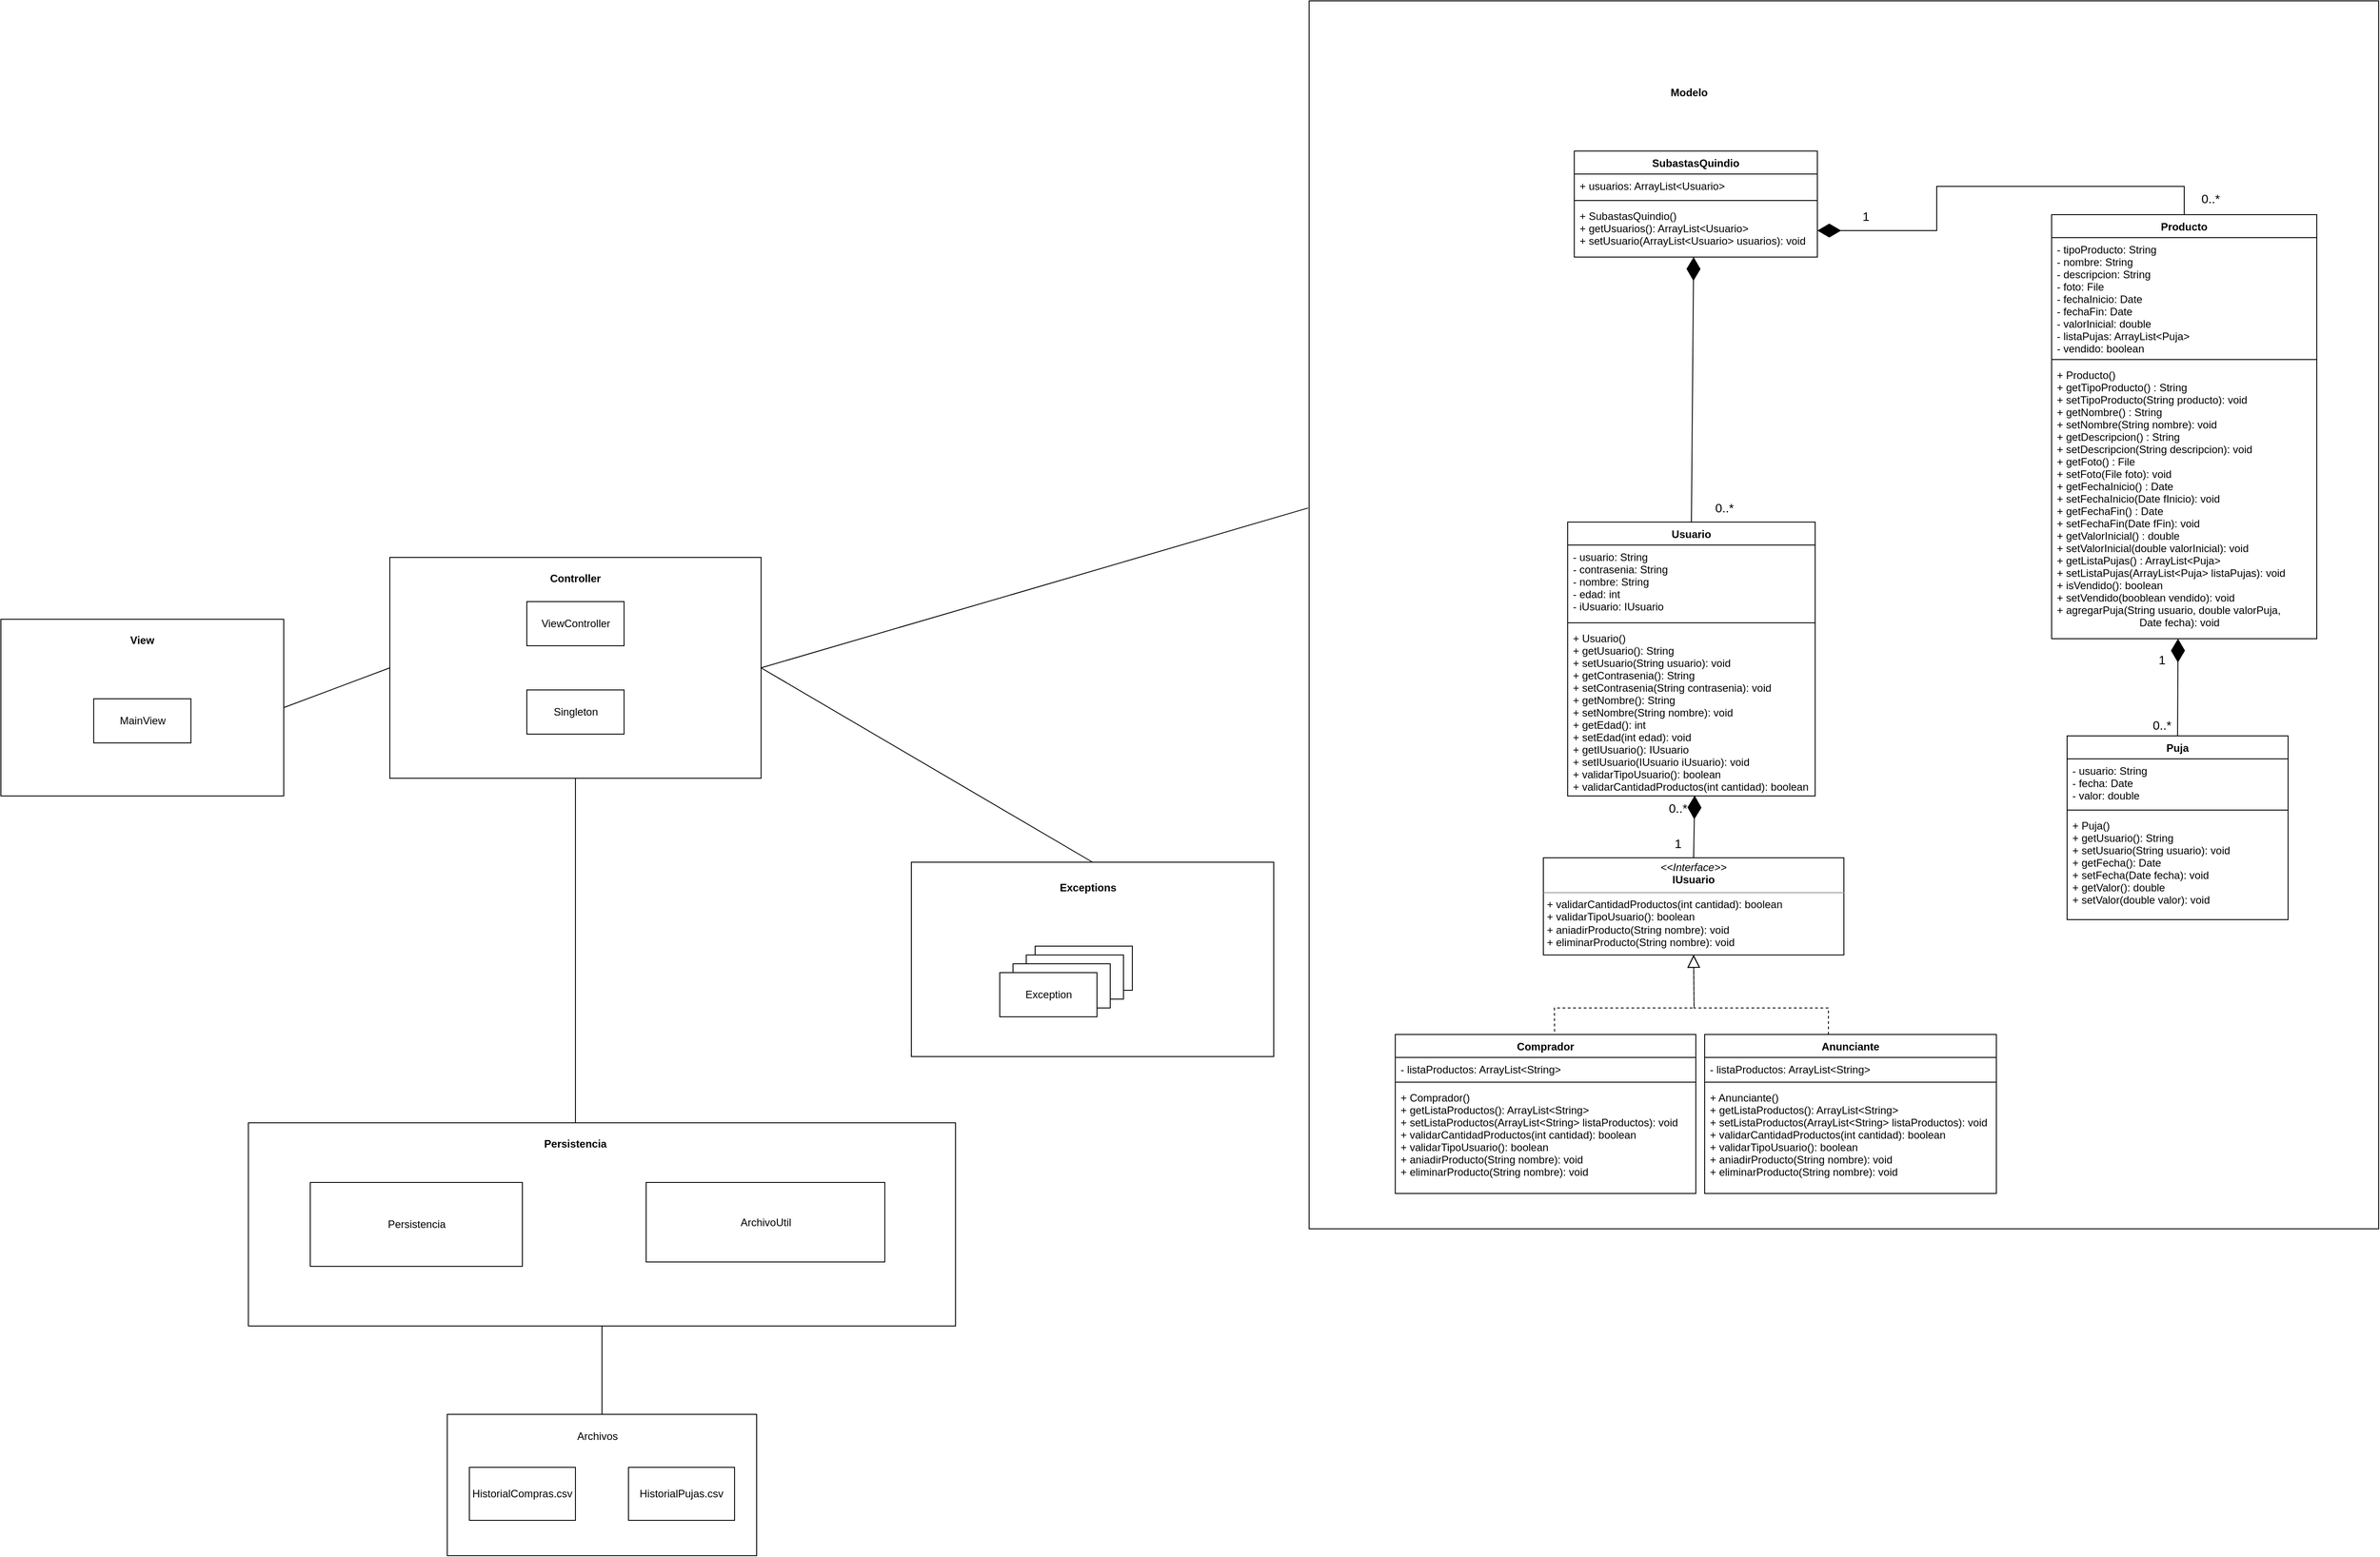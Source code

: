 <mxfile version="17.1.2" type="google"><diagram id="Lo0OpSRyLjVTiw9qYgKk" name="Page-1"><mxGraphModel grid="1" gridSize="10" guides="1" tooltips="1" connect="1" arrows="1" page="1" fold="1" pageScale="1" pageWidth="850" pageHeight="1100" math="0" shadow="0"><root><mxCell id="0"/><mxCell id="1" parent="0"/><mxCell id="OzJepj16C2bgCcWsAfDV-69" value="" style="html=1;" parent="1" vertex="1"><mxGeometry x="-285" y="880" width="110" height="50" as="geometry"/></mxCell><mxCell id="OzJepj16C2bgCcWsAfDV-70" value="" style="html=1;" parent="1" vertex="1"><mxGeometry x="-295" y="890" width="110" height="50" as="geometry"/></mxCell><mxCell id="OzJepj16C2bgCcWsAfDV-71" value="" style="html=1;" parent="1" vertex="1"><mxGeometry x="-310" y="900" width="110" height="50" as="geometry"/></mxCell><mxCell id="OzJepj16C2bgCcWsAfDV-39" value="" style="html=1;" parent="1" vertex="1"><mxGeometry x="-20" y="-160" width="1210" height="1390" as="geometry"/></mxCell><mxCell id="OzJepj16C2bgCcWsAfDV-1" value="SubastasQuindio" style="swimlane;fontStyle=1;align=center;verticalAlign=top;childLayout=stackLayout;horizontal=1;startSize=26;horizontalStack=0;resizeParent=1;resizeParentMax=0;resizeLast=0;collapsible=1;marginBottom=0;rotation=0;" parent="1" vertex="1"><mxGeometry x="280" y="10" width="275" height="120" as="geometry"/></mxCell><mxCell id="OzJepj16C2bgCcWsAfDV-2" value="+ usuarios: ArrayList&lt;Usuario&gt;" style="text;strokeColor=none;fillColor=none;align=left;verticalAlign=top;spacingLeft=4;spacingRight=4;overflow=hidden;rotatable=0;points=[[0,0.5],[1,0.5]];portConstraint=eastwest;rotation=0;" parent="OzJepj16C2bgCcWsAfDV-1" vertex="1"><mxGeometry y="26" width="275" height="26" as="geometry"/></mxCell><mxCell id="OzJepj16C2bgCcWsAfDV-3" value="" style="line;strokeWidth=1;fillColor=none;align=left;verticalAlign=middle;spacingTop=-1;spacingLeft=3;spacingRight=3;rotatable=0;labelPosition=right;points=[];portConstraint=eastwest;rotation=0;" parent="OzJepj16C2bgCcWsAfDV-1" vertex="1"><mxGeometry y="52" width="275" height="8" as="geometry"/></mxCell><mxCell id="OzJepj16C2bgCcWsAfDV-4" value="+ SubastasQuindio()&#10;+ getUsuarios(): ArrayList&lt;Usuario&gt;&#10;+ setUsuario(ArrayList&lt;Usuario&gt; usuarios): void " style="text;strokeColor=none;fillColor=none;align=left;verticalAlign=top;spacingLeft=4;spacingRight=4;overflow=hidden;rotatable=0;points=[[0,0.5],[1,0.5]];portConstraint=eastwest;rotation=0;" parent="OzJepj16C2bgCcWsAfDV-1" vertex="1"><mxGeometry y="60" width="275" height="60" as="geometry"/></mxCell><mxCell id="OzJepj16C2bgCcWsAfDV-5" value="Producto" style="swimlane;fontStyle=1;align=center;verticalAlign=top;childLayout=stackLayout;horizontal=1;startSize=26;horizontalStack=0;resizeParent=1;resizeParentMax=0;resizeLast=0;collapsible=1;marginBottom=0;" parent="1" vertex="1"><mxGeometry x="820" y="82" width="300" height="480" as="geometry"/></mxCell><mxCell id="OzJepj16C2bgCcWsAfDV-6" value="- tipoProducto: String&#10;- nombre: String&#10;- descripcion: String&#10;- foto: File&#10;- fechaInicio: Date&#10;- fechaFin: Date&#10;- valorInicial: double&#10;- listaPujas: ArrayList&lt;Puja&gt;&#10;- vendido: boolean" style="text;strokeColor=none;fillColor=none;align=left;verticalAlign=top;spacingLeft=4;spacingRight=4;overflow=hidden;rotatable=0;points=[[0,0.5],[1,0.5]];portConstraint=eastwest;" parent="OzJepj16C2bgCcWsAfDV-5" vertex="1"><mxGeometry y="26" width="300" height="134" as="geometry"/></mxCell><mxCell id="OzJepj16C2bgCcWsAfDV-7" value="" style="line;strokeWidth=1;fillColor=none;align=left;verticalAlign=middle;spacingTop=-1;spacingLeft=3;spacingRight=3;rotatable=0;labelPosition=right;points=[];portConstraint=eastwest;" parent="OzJepj16C2bgCcWsAfDV-5" vertex="1"><mxGeometry y="160" width="300" height="8" as="geometry"/></mxCell><mxCell id="OzJepj16C2bgCcWsAfDV-8" value="+ Producto()&#10;+ getTipoProducto() : String&#10;+ setTipoProducto(String producto): void&#10;+ getNombre() : String&#10;+ setNombre(String nombre): void&#10;+ getDescripcion() : String&#10;+ setDescripcion(String descripcion): void&#10;+ getFoto() : File&#10;+ setFoto(File foto): void&#10;+ getFechaInicio() : Date&#10;+ setFechaInicio(Date fInicio): void&#10;+ getFechaFin() : Date&#10;+ setFechaFin(Date fFin): void&#10;+ getValorInicial() : double&#10;+ setValorInicial(double valorInicial): void&#10;+ getListaPujas() : ArrayList&lt;Puja&gt;&#10;+ setListaPujas(ArrayList&lt;Puja&gt; listaPujas): void&#10;+ isVendido(): boolean&#10;+ setVendido(booblean vendido): void&#10;+ agregarPuja(String usuario, double valorPuja, &#10;                            Date fecha): void" style="text;strokeColor=none;fillColor=none;align=left;verticalAlign=top;spacingLeft=4;spacingRight=4;overflow=hidden;rotatable=0;points=[[0,0.5],[1,0.5]];portConstraint=eastwest;" parent="OzJepj16C2bgCcWsAfDV-5" vertex="1"><mxGeometry y="168" width="300" height="312" as="geometry"/></mxCell><mxCell id="OzJepj16C2bgCcWsAfDV-9" value="Comprador" style="swimlane;fontStyle=1;align=center;verticalAlign=top;childLayout=stackLayout;horizontal=1;startSize=26;horizontalStack=0;resizeParent=1;resizeParentMax=0;resizeLast=0;collapsible=1;marginBottom=0;" parent="1" vertex="1"><mxGeometry x="77.5" y="1010" width="340" height="180" as="geometry"><mxRectangle x="77.5" y="1010" width="100" height="26" as="alternateBounds"/></mxGeometry></mxCell><mxCell id="OzJepj16C2bgCcWsAfDV-10" value="- listaProductos: ArrayList&lt;String&gt;" style="text;strokeColor=none;fillColor=none;align=left;verticalAlign=top;spacingLeft=4;spacingRight=4;overflow=hidden;rotatable=0;points=[[0,0.5],[1,0.5]];portConstraint=eastwest;" parent="OzJepj16C2bgCcWsAfDV-9" vertex="1"><mxGeometry y="26" width="340" height="24" as="geometry"/></mxCell><mxCell id="OzJepj16C2bgCcWsAfDV-11" value="" style="line;strokeWidth=1;fillColor=none;align=left;verticalAlign=middle;spacingTop=-1;spacingLeft=3;spacingRight=3;rotatable=0;labelPosition=right;points=[];portConstraint=eastwest;" parent="OzJepj16C2bgCcWsAfDV-9" vertex="1"><mxGeometry y="50" width="340" height="8" as="geometry"/></mxCell><mxCell id="OzJepj16C2bgCcWsAfDV-12" value="+ Comprador()&#10;+ getListaProductos(): ArrayList&lt;String&gt;&#10;+ setListaProductos(ArrayList&lt;String&gt; listaProductos): void&#10;+ validarCantidadProductos(int cantidad): boolean&#10;+ validarTipoUsuario(): boolean&#10;+ aniadirProducto(String nombre): void&#10;+ eliminarProducto(String nombre): void" style="text;strokeColor=none;fillColor=none;align=left;verticalAlign=top;spacingLeft=4;spacingRight=4;overflow=hidden;rotatable=0;points=[[0,0.5],[1,0.5]];portConstraint=eastwest;" parent="OzJepj16C2bgCcWsAfDV-9" vertex="1"><mxGeometry y="58" width="340" height="122" as="geometry"/></mxCell><mxCell id="OzJepj16C2bgCcWsAfDV-21" value="&lt;p style=&quot;margin: 0px ; margin-top: 4px ; text-align: center&quot;&gt;&lt;i&gt;&amp;lt;&amp;lt;Interface&amp;gt;&amp;gt;&lt;/i&gt;&lt;br&gt;&lt;b&gt;IUsuario&lt;/b&gt;&lt;/p&gt;&lt;hr size=&quot;1&quot;&gt;&lt;p style=&quot;margin: 0px ; margin-left: 4px&quot;&gt;&lt;span&gt;+ validarCantidadProductos(int cantidad): boolean&lt;/span&gt;&lt;br&gt;&lt;/p&gt;&lt;p style=&quot;margin: 0px ; margin-left: 4px&quot;&gt;+ validarTipoUsuario(): boolean&lt;/p&gt;&lt;p style=&quot;margin: 0px ; margin-left: 4px&quot;&gt;+ aniadirProducto(String nombre): void&lt;br&gt;&lt;/p&gt;&lt;p style=&quot;margin: 0px ; margin-left: 4px&quot;&gt;+&amp;nbsp;eliminarProducto(String nombre): void&lt;/p&gt;" style="verticalAlign=top;align=left;overflow=fill;fontSize=12;fontFamily=Helvetica;html=1;" parent="1" vertex="1"><mxGeometry x="245" y="810" width="340" height="110" as="geometry"/></mxCell><mxCell id="OzJepj16C2bgCcWsAfDV-22" value="Usuario" style="swimlane;fontStyle=1;align=center;verticalAlign=top;childLayout=stackLayout;horizontal=1;startSize=26;horizontalStack=0;resizeParent=1;resizeParentMax=0;resizeLast=0;collapsible=1;marginBottom=0;" parent="1" vertex="1"><mxGeometry x="272.5" y="430" width="280" height="310" as="geometry"/></mxCell><mxCell id="OzJepj16C2bgCcWsAfDV-23" value="- usuario: String&#10;- contrasenia: String&#10;- nombre: String&#10;- edad: int&#10;- iUsuario: IUsuario" style="text;strokeColor=none;fillColor=none;align=left;verticalAlign=top;spacingLeft=4;spacingRight=4;overflow=hidden;rotatable=0;points=[[0,0.5],[1,0.5]];portConstraint=eastwest;" parent="OzJepj16C2bgCcWsAfDV-22" vertex="1"><mxGeometry y="26" width="280" height="84" as="geometry"/></mxCell><mxCell id="OzJepj16C2bgCcWsAfDV-24" value="" style="line;strokeWidth=1;fillColor=none;align=left;verticalAlign=middle;spacingTop=-1;spacingLeft=3;spacingRight=3;rotatable=0;labelPosition=right;points=[];portConstraint=eastwest;" parent="OzJepj16C2bgCcWsAfDV-22" vertex="1"><mxGeometry y="110" width="280" height="8" as="geometry"/></mxCell><mxCell id="OzJepj16C2bgCcWsAfDV-25" value="+ Usuario()&#10;+ getUsuario(): String&#10;+ setUsuario(String usuario): void&#10;+ getContrasenia(): String&#10;+ setContrasenia(String contrasenia): void&#10;+ getNombre(): String&#10;+ setNombre(String nombre): void&#10;+ getEdad(): int&#10;+ setEdad(int edad): void&#10;+ getIUsuario(): IUsuario&#10;+ setIUsuario(IUsuario iUsuario): void&#10;+ validarTipoUsuario(): boolean&#10;+ validarCantidadProductos(int cantidad): boolean&#10;" style="text;strokeColor=none;fillColor=none;align=left;verticalAlign=top;spacingLeft=4;spacingRight=4;overflow=hidden;rotatable=0;points=[[0,0.5],[1,0.5]];portConstraint=eastwest;" parent="OzJepj16C2bgCcWsAfDV-22" vertex="1"><mxGeometry y="118" width="280" height="192" as="geometry"/></mxCell><mxCell id="OzJepj16C2bgCcWsAfDV-26" value="Anunciante" style="swimlane;fontStyle=1;align=center;verticalAlign=top;childLayout=stackLayout;horizontal=1;startSize=26;horizontalStack=0;resizeParent=1;resizeParentMax=0;resizeLast=0;collapsible=1;marginBottom=0;" parent="1" vertex="1"><mxGeometry x="427.5" y="1010" width="330" height="180" as="geometry"/></mxCell><mxCell id="OzJepj16C2bgCcWsAfDV-27" value="- listaProductos: ArrayList&lt;String&gt;" style="text;strokeColor=none;fillColor=none;align=left;verticalAlign=top;spacingLeft=4;spacingRight=4;overflow=hidden;rotatable=0;points=[[0,0.5],[1,0.5]];portConstraint=eastwest;" parent="OzJepj16C2bgCcWsAfDV-26" vertex="1"><mxGeometry y="26" width="330" height="24" as="geometry"/></mxCell><mxCell id="OzJepj16C2bgCcWsAfDV-28" value="" style="line;strokeWidth=1;fillColor=none;align=left;verticalAlign=middle;spacingTop=-1;spacingLeft=3;spacingRight=3;rotatable=0;labelPosition=right;points=[];portConstraint=eastwest;" parent="OzJepj16C2bgCcWsAfDV-26" vertex="1"><mxGeometry y="50" width="330" height="8" as="geometry"/></mxCell><mxCell id="OzJepj16C2bgCcWsAfDV-29" value="+ Anunciante()&#10;+ getListaProductos(): ArrayList&lt;String&gt;&#10;+ setListaProductos(ArrayList&lt;String&gt; listaProductos): void&#10;+ validarCantidadProductos(int cantidad): boolean&#10;+ validarTipoUsuario(): boolean&#10;+ aniadirProducto(String nombre): void&#10;+ eliminarProducto(String nombre): void" style="text;strokeColor=none;fillColor=none;align=left;verticalAlign=top;spacingLeft=4;spacingRight=4;overflow=hidden;rotatable=0;points=[[0,0.5],[1,0.5]];portConstraint=eastwest;fontSize=12;" parent="OzJepj16C2bgCcWsAfDV-26" vertex="1"><mxGeometry y="58" width="330" height="122" as="geometry"/></mxCell><mxCell id="OzJepj16C2bgCcWsAfDV-30" value="" style="endArrow=block;dashed=1;endFill=0;endSize=12;html=1;rounded=0;entryX=0.5;entryY=1;entryDx=0;entryDy=0;" parent="1" target="OzJepj16C2bgCcWsAfDV-21" edge="1"><mxGeometry width="160" relative="1" as="geometry"><mxPoint x="567.5" y="1010" as="sourcePoint"/><mxPoint x="627.5" y="1010" as="targetPoint"/><Array as="points"><mxPoint x="567.5" y="980"/><mxPoint x="415.5" y="980"/></Array></mxGeometry></mxCell><mxCell id="OzJepj16C2bgCcWsAfDV-31" value="" style="endArrow=block;dashed=1;endFill=0;endSize=12;html=1;rounded=0;entryX=0.5;entryY=1;entryDx=0;entryDy=0;exitX=0.53;exitY=-0.018;exitDx=0;exitDy=0;exitPerimeter=0;" parent="1" source="OzJepj16C2bgCcWsAfDV-9" target="OzJepj16C2bgCcWsAfDV-21" edge="1"><mxGeometry width="160" relative="1" as="geometry"><mxPoint x="467.5" y="1010" as="sourcePoint"/><mxPoint x="627.5" y="1010" as="targetPoint"/><Array as="points"><mxPoint x="257.5" y="980"/><mxPoint x="415.5" y="980"/></Array></mxGeometry></mxCell><mxCell id="OzJepj16C2bgCcWsAfDV-32" value="" style="endArrow=diamondThin;endFill=1;endSize=24;html=1;rounded=0;exitX=0.5;exitY=0;exitDx=0;exitDy=0;entryX=0.859;entryY=-0.016;entryDx=0;entryDy=0;entryPerimeter=0;" parent="1" source="OzJepj16C2bgCcWsAfDV-21" edge="1"><mxGeometry width="160" relative="1" as="geometry"><mxPoint x="467.5" y="640" as="sourcePoint"/><mxPoint x="416.22" y="739.584" as="targetPoint"/></mxGeometry></mxCell><mxCell id="OzJepj16C2bgCcWsAfDV-36" value="" style="endArrow=diamondThin;endFill=1;endSize=24;html=1;rounded=0;exitX=0.5;exitY=0;exitDx=0;exitDy=0;" parent="1" source="OzJepj16C2bgCcWsAfDV-22" edge="1"><mxGeometry width="160" relative="1" as="geometry"><mxPoint x="220" y="170" as="sourcePoint"/><mxPoint x="415" y="130" as="targetPoint"/></mxGeometry></mxCell><mxCell id="OzJepj16C2bgCcWsAfDV-40" value="" style="html=1;" parent="1" vertex="1"><mxGeometry x="-1220" y="1110" width="800" height="230" as="geometry"/></mxCell><mxCell id="OzJepj16C2bgCcWsAfDV-41" value="Modelo" style="text;align=center;fontStyle=1;verticalAlign=middle;spacingLeft=3;spacingRight=3;strokeColor=none;rotatable=0;points=[[0,0.5],[1,0.5]];portConstraint=eastwest;" parent="1" vertex="1"><mxGeometry x="370" y="-70" width="80" height="26" as="geometry"/></mxCell><mxCell id="OzJepj16C2bgCcWsAfDV-46" value="" style="html=1;" parent="1" vertex="1"><mxGeometry x="-470" y="815" width="410" height="220" as="geometry"/></mxCell><mxCell id="OzJepj16C2bgCcWsAfDV-43" value="Persistencia" style="text;align=center;fontStyle=1;verticalAlign=middle;spacingLeft=3;spacingRight=3;strokeColor=none;rotatable=0;points=[[0,0.5],[1,0.5]];portConstraint=eastwest;" parent="1" vertex="1"><mxGeometry x="-890" y="1120" width="80" height="26" as="geometry"/></mxCell><mxCell id="OzJepj16C2bgCcWsAfDV-44" value="" style="html=1;" parent="1" vertex="1"><mxGeometry x="-1060" y="470" width="420" height="250" as="geometry"/></mxCell><mxCell id="OzJepj16C2bgCcWsAfDV-45" value="Controller" style="text;align=center;fontStyle=1;verticalAlign=middle;spacingLeft=3;spacingRight=3;strokeColor=none;rotatable=0;points=[[0,0.5],[1,0.5]];portConstraint=eastwest;" parent="1" vertex="1"><mxGeometry x="-890" y="480" width="80" height="26" as="geometry"/></mxCell><mxCell id="OzJepj16C2bgCcWsAfDV-47" value="Exceptions" style="text;align=center;fontStyle=1;verticalAlign=middle;spacingLeft=3;spacingRight=3;strokeColor=none;rotatable=0;points=[[0,0.5],[1,0.5]];portConstraint=eastwest;" parent="1" vertex="1"><mxGeometry x="-310" y="830" width="80" height="26" as="geometry"/></mxCell><mxCell id="OzJepj16C2bgCcWsAfDV-48" value="" style="html=1;" parent="1" vertex="1"><mxGeometry x="-1500" y="540" width="320" height="200" as="geometry"/></mxCell><mxCell id="OzJepj16C2bgCcWsAfDV-49" value="View" style="text;align=center;fontStyle=1;verticalAlign=middle;spacingLeft=3;spacingRight=3;strokeColor=none;rotatable=0;points=[[0,0.5],[1,0.5]];portConstraint=eastwest;" parent="1" vertex="1"><mxGeometry x="-1380" y="550" width="80" height="26" as="geometry"/></mxCell><mxCell id="OzJepj16C2bgCcWsAfDV-56" value="Persistencia" style="html=1;" parent="1" vertex="1"><mxGeometry x="-1150" y="1177.5" width="240" height="95" as="geometry"/></mxCell><mxCell id="OzJepj16C2bgCcWsAfDV-57" value="ArchivoUtil" style="html=1;" parent="1" vertex="1"><mxGeometry x="-770" y="1177.5" width="270" height="90" as="geometry"/></mxCell><mxCell id="OzJepj16C2bgCcWsAfDV-58" value="ViewController" style="html=1;" parent="1" vertex="1"><mxGeometry x="-905" y="520" width="110" height="50" as="geometry"/></mxCell><mxCell id="OzJepj16C2bgCcWsAfDV-59" value="Singleton" style="html=1;" parent="1" vertex="1"><mxGeometry x="-905" y="620" width="110" height="50" as="geometry"/></mxCell><mxCell id="OzJepj16C2bgCcWsAfDV-61" value="" style="html=1;" parent="1" vertex="1"><mxGeometry x="-330" y="910" width="110" height="50" as="geometry"/></mxCell><mxCell id="OzJepj16C2bgCcWsAfDV-60" value="MainView" style="html=1;" parent="1" vertex="1"><mxGeometry x="-1395" y="630" width="110" height="50" as="geometry"/></mxCell><mxCell id="OzJepj16C2bgCcWsAfDV-64" value="" style="html=1;" parent="1" vertex="1"><mxGeometry x="-340" y="920" width="110" height="50" as="geometry"/></mxCell><mxCell id="OzJepj16C2bgCcWsAfDV-62" value="" style="html=1;" parent="1" vertex="1"><mxGeometry x="-355" y="930" width="110" height="50" as="geometry"/></mxCell><mxCell id="OzJepj16C2bgCcWsAfDV-63" value="Exception" style="html=1;" parent="1" vertex="1"><mxGeometry x="-370" y="940" width="110" height="50" as="geometry"/></mxCell><mxCell id="OzJepj16C2bgCcWsAfDV-72" value="" style="endArrow=none;html=1;rounded=0;entryX=0.5;entryY=0;entryDx=0;entryDy=0;exitX=1;exitY=0.5;exitDx=0;exitDy=0;" parent="1" source="OzJepj16C2bgCcWsAfDV-44" target="OzJepj16C2bgCcWsAfDV-46" edge="1"><mxGeometry width="50" height="50" relative="1" as="geometry"><mxPoint x="-700" y="750" as="sourcePoint"/><mxPoint x="-650" y="700" as="targetPoint"/></mxGeometry></mxCell><mxCell id="OzJepj16C2bgCcWsAfDV-73" value="" style="endArrow=none;html=1;rounded=0;entryX=0.5;entryY=1;entryDx=0;entryDy=0;" parent="1" target="OzJepj16C2bgCcWsAfDV-44" edge="1"><mxGeometry width="50" height="50" relative="1" as="geometry"><mxPoint x="-850" y="1110" as="sourcePoint"/><mxPoint x="-650" y="940" as="targetPoint"/></mxGeometry></mxCell><mxCell id="OzJepj16C2bgCcWsAfDV-74" value="" style="endArrow=none;html=1;rounded=0;exitX=1;exitY=0.5;exitDx=0;exitDy=0;entryX=0;entryY=0.5;entryDx=0;entryDy=0;" parent="1" source="OzJepj16C2bgCcWsAfDV-48" target="OzJepj16C2bgCcWsAfDV-44" edge="1"><mxGeometry width="50" height="50" relative="1" as="geometry"><mxPoint x="-1200" y="650" as="sourcePoint"/><mxPoint x="-1150" y="600" as="targetPoint"/></mxGeometry></mxCell><mxCell id="OzJepj16C2bgCcWsAfDV-75" value="" style="endArrow=none;html=1;rounded=0;exitX=1;exitY=0.5;exitDx=0;exitDy=0;entryX=-0.001;entryY=0.413;entryDx=0;entryDy=0;entryPerimeter=0;" parent="1" source="OzJepj16C2bgCcWsAfDV-44" target="OzJepj16C2bgCcWsAfDV-39" edge="1"><mxGeometry width="50" height="50" relative="1" as="geometry"><mxPoint x="-300" y="650" as="sourcePoint"/><mxPoint x="-250" y="600" as="targetPoint"/></mxGeometry></mxCell><mxCell id="OzJepj16C2bgCcWsAfDV-76" value="" style="rounded=0;whiteSpace=wrap;html=1;" parent="1" vertex="1"><mxGeometry x="-995" y="1440" width="350" height="160" as="geometry"/></mxCell><mxCell id="OzJepj16C2bgCcWsAfDV-77" value="Archivos" style="text;html=1;strokeColor=none;fillColor=none;align=center;verticalAlign=middle;whiteSpace=wrap;rounded=0;" parent="1" vertex="1"><mxGeometry x="-855" y="1450" width="60" height="30" as="geometry"/></mxCell><mxCell id="OzJepj16C2bgCcWsAfDV-78" value="HistorialCompras.csv" style="rounded=0;whiteSpace=wrap;html=1;" parent="1" vertex="1"><mxGeometry x="-970" y="1500" width="120" height="60" as="geometry"/></mxCell><mxCell id="OzJepj16C2bgCcWsAfDV-79" value="HistorialPujas.csv" style="rounded=0;whiteSpace=wrap;html=1;" parent="1" vertex="1"><mxGeometry x="-790" y="1500" width="120" height="60" as="geometry"/></mxCell><mxCell id="OzJepj16C2bgCcWsAfDV-80" value="" style="endArrow=none;html=1;rounded=0;entryX=0.5;entryY=1;entryDx=0;entryDy=0;exitX=0.5;exitY=0;exitDx=0;exitDy=0;" parent="1" source="OzJepj16C2bgCcWsAfDV-76" target="OzJepj16C2bgCcWsAfDV-40" edge="1"><mxGeometry width="50" height="50" relative="1" as="geometry"><mxPoint x="-810" y="1460" as="sourcePoint"/><mxPoint x="-760" y="1410" as="targetPoint"/></mxGeometry></mxCell><mxCell id="8GNaGo9FQSPm5nqLbUPv-1" value="Puja" style="swimlane;fontStyle=1;align=center;verticalAlign=top;childLayout=stackLayout;horizontal=1;startSize=26;horizontalStack=0;resizeParent=1;resizeParentMax=0;resizeLast=0;collapsible=1;marginBottom=0;" parent="1" vertex="1"><mxGeometry x="837.5" y="672" width="250" height="208" as="geometry"/></mxCell><mxCell id="8GNaGo9FQSPm5nqLbUPv-2" value="- usuario: String&#10;- fecha: Date&#10;- valor: double" style="text;strokeColor=none;fillColor=none;align=left;verticalAlign=top;spacingLeft=4;spacingRight=4;overflow=hidden;rotatable=0;points=[[0,0.5],[1,0.5]];portConstraint=eastwest;" parent="8GNaGo9FQSPm5nqLbUPv-1" vertex="1"><mxGeometry y="26" width="250" height="54" as="geometry"/></mxCell><mxCell id="8GNaGo9FQSPm5nqLbUPv-3" value="" style="line;strokeWidth=1;fillColor=none;align=left;verticalAlign=middle;spacingTop=-1;spacingLeft=3;spacingRight=3;rotatable=0;labelPosition=right;points=[];portConstraint=eastwest;" parent="8GNaGo9FQSPm5nqLbUPv-1" vertex="1"><mxGeometry y="80" width="250" height="8" as="geometry"/></mxCell><mxCell id="8GNaGo9FQSPm5nqLbUPv-4" value="+ Puja()&#10;+ getUsuario(): String&#10;+ setUsuario(String usuario): void&#10;+ getFecha(): Date&#10;+ setFecha(Date fecha): void&#10;+ getValor(): double&#10;+ setValor(double valor): void" style="text;strokeColor=none;fillColor=none;align=left;verticalAlign=top;spacingLeft=4;spacingRight=4;overflow=hidden;rotatable=0;points=[[0,0.5],[1,0.5]];portConstraint=eastwest;" parent="8GNaGo9FQSPm5nqLbUPv-1" vertex="1"><mxGeometry y="88" width="250" height="120" as="geometry"/></mxCell><mxCell id="8GNaGo9FQSPm5nqLbUPv-5" value="" style="endArrow=diamondThin;endFill=1;endSize=24;html=1;rounded=0;exitX=0.5;exitY=0;exitDx=0;exitDy=0;" parent="1" source="8GNaGo9FQSPm5nqLbUPv-1" edge="1"><mxGeometry width="160" relative="1" as="geometry"><mxPoint x="915" y="612" as="sourcePoint"/><mxPoint x="963" y="562" as="targetPoint"/></mxGeometry></mxCell><mxCell id="8GNaGo9FQSPm5nqLbUPv-6" value="0..*" style="text;align=center;fontStyle=0;verticalAlign=middle;spacingLeft=3;spacingRight=3;strokeColor=none;rotatable=0;points=[[0,0.5],[1,0.5]];portConstraint=eastwest;fontSize=14;" parent="1" vertex="1"><mxGeometry x="905" y="646" width="80" height="26" as="geometry"/></mxCell><mxCell id="8GNaGo9FQSPm5nqLbUPv-7" value="1" style="text;align=center;fontStyle=0;verticalAlign=middle;spacingLeft=3;spacingRight=3;strokeColor=none;rotatable=0;points=[[0,0.5],[1,0.5]];portConstraint=eastwest;fontSize=14;" parent="1" vertex="1"><mxGeometry x="905" y="572" width="80" height="26" as="geometry"/></mxCell><mxCell id="8GNaGo9FQSPm5nqLbUPv-9" value="0..*" style="text;align=center;fontStyle=0;verticalAlign=middle;spacingLeft=3;spacingRight=3;strokeColor=none;rotatable=0;points=[[0,0.5],[1,0.5]];portConstraint=eastwest;fontSize=14;" parent="1" vertex="1"><mxGeometry x="960" y="50" width="80" height="26" as="geometry"/></mxCell><mxCell id="8GNaGo9FQSPm5nqLbUPv-21" value="1" style="text;align=center;fontStyle=0;verticalAlign=middle;spacingLeft=3;spacingRight=3;strokeColor=none;rotatable=0;points=[[0,0.5],[1,0.5]];portConstraint=eastwest;fontSize=14;" parent="1" vertex="1"><mxGeometry x="357.5" y="780" width="80" height="26" as="geometry"/></mxCell><mxCell id="8GNaGo9FQSPm5nqLbUPv-30" value="0..*" style="text;align=center;fontStyle=0;verticalAlign=middle;spacingLeft=3;spacingRight=3;strokeColor=none;rotatable=0;points=[[0,0.5],[1,0.5]];portConstraint=eastwest;fontSize=14;" parent="1" vertex="1"><mxGeometry x="357.5" y="740" width="80" height="26" as="geometry"/></mxCell><mxCell id="uNpwIYVNk5Aps4scZ8ux-1" value="" style="endArrow=diamondThin;endFill=1;endSize=24;html=1;rounded=0;entryX=1;entryY=0.5;entryDx=0;entryDy=0;exitX=0.5;exitY=0;exitDx=0;exitDy=0;" edge="1" parent="1" source="OzJepj16C2bgCcWsAfDV-5" target="OzJepj16C2bgCcWsAfDV-4"><mxGeometry width="160" relative="1" as="geometry"><mxPoint x="450" y="360" as="sourcePoint"/><mxPoint x="610" y="360" as="targetPoint"/><Array as="points"><mxPoint x="970" y="50"/><mxPoint x="690" y="50"/><mxPoint x="690" y="100"/></Array></mxGeometry></mxCell><mxCell id="uNpwIYVNk5Aps4scZ8ux-2" value="1" style="text;align=center;fontStyle=0;verticalAlign=middle;spacingLeft=3;spacingRight=3;strokeColor=none;rotatable=0;points=[[0,0.5],[1,0.5]];portConstraint=eastwest;fontSize=14;" vertex="1" parent="1"><mxGeometry x="570" y="70" width="80" height="26" as="geometry"/></mxCell><mxCell id="uNpwIYVNk5Aps4scZ8ux-3" value="0..*" style="text;align=center;fontStyle=0;verticalAlign=middle;spacingLeft=3;spacingRight=3;strokeColor=none;rotatable=0;points=[[0,0.5],[1,0.5]];portConstraint=eastwest;fontSize=14;" vertex="1" parent="1"><mxGeometry x="410" y="400" width="80" height="26" as="geometry"/></mxCell></root></mxGraphModel></diagram></mxfile>